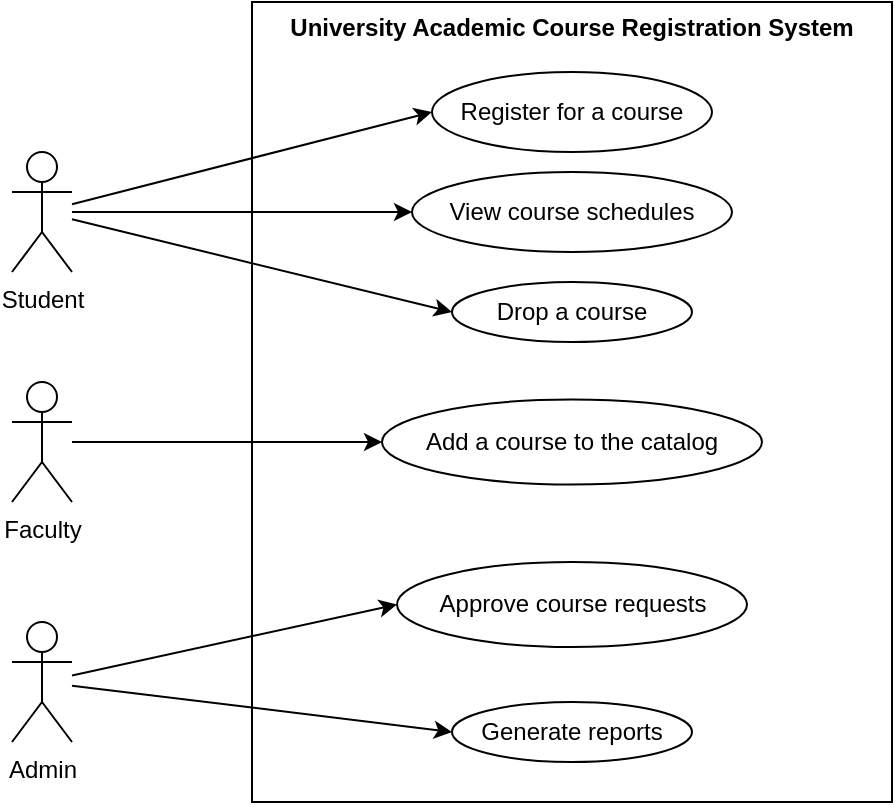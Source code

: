 <mxfile>
    <diagram id="Vsi3HjvKR1sQtmuau2Il" name="Page-1">
        <mxGraphModel dx="576" dy="440" grid="1" gridSize="10" guides="1" tooltips="1" connect="1" arrows="1" fold="1" page="1" pageScale="1" pageWidth="850" pageHeight="1100" math="0" shadow="0">
            <root>
                <mxCell id="0"/>
                <mxCell id="1" parent="0"/>
                <mxCell id="3" value="&lt;b&gt;University Academic Course Registration System&lt;br&gt;&lt;br&gt;&lt;br&gt;&lt;br&gt;&lt;br&gt;&lt;br&gt;&lt;br&gt;&lt;br&gt;&lt;br&gt;&lt;br&gt;&lt;br&gt;&lt;br&gt;&lt;br&gt;&lt;br&gt;&lt;br&gt;&lt;br&gt;&lt;br&gt;&lt;br&gt;&lt;br&gt;&lt;br&gt;&lt;br&gt;&lt;br&gt;&lt;br&gt;&lt;br&gt;&lt;br&gt;&lt;br&gt;&lt;br&gt;&lt;/b&gt;" style="rounded=0;whiteSpace=wrap;html=1;" vertex="1" parent="1">
                    <mxGeometry x="200" y="30" width="320" height="400" as="geometry"/>
                </mxCell>
                <mxCell id="11" style="edgeStyle=none;html=1;entryX=0;entryY=0.5;entryDx=0;entryDy=0;" edge="1" parent="1" source="4" target="9">
                    <mxGeometry relative="1" as="geometry"/>
                </mxCell>
                <mxCell id="12" style="edgeStyle=none;html=1;entryX=0;entryY=0.5;entryDx=0;entryDy=0;" edge="1" parent="1" source="4" target="8">
                    <mxGeometry relative="1" as="geometry"/>
                </mxCell>
                <mxCell id="13" style="edgeStyle=none;html=1;entryX=0;entryY=0.5;entryDx=0;entryDy=0;" edge="1" parent="1" source="4" target="10">
                    <mxGeometry relative="1" as="geometry"/>
                </mxCell>
                <mxCell id="4" value="Student" style="shape=umlActor;verticalLabelPosition=bottom;verticalAlign=top;html=1;outlineConnect=0;" vertex="1" parent="1">
                    <mxGeometry x="80" y="105" width="30" height="60" as="geometry"/>
                </mxCell>
                <mxCell id="15" style="edgeStyle=none;html=1;entryX=0;entryY=0.5;entryDx=0;entryDy=0;" edge="1" parent="1" source="5" target="14">
                    <mxGeometry relative="1" as="geometry"/>
                </mxCell>
                <mxCell id="5" value="Faculty" style="shape=umlActor;verticalLabelPosition=bottom;verticalAlign=top;html=1;outlineConnect=0;" vertex="1" parent="1">
                    <mxGeometry x="80" y="220" width="30" height="60" as="geometry"/>
                </mxCell>
                <mxCell id="18" style="edgeStyle=none;html=1;entryX=0;entryY=0.5;entryDx=0;entryDy=0;" edge="1" parent="1" source="6" target="16">
                    <mxGeometry relative="1" as="geometry"/>
                </mxCell>
                <mxCell id="19" style="edgeStyle=none;html=1;entryX=0;entryY=0.5;entryDx=0;entryDy=0;" edge="1" parent="1" source="6" target="17">
                    <mxGeometry relative="1" as="geometry"/>
                </mxCell>
                <mxCell id="6" value="Admin" style="shape=umlActor;verticalLabelPosition=bottom;verticalAlign=top;html=1;outlineConnect=0;" vertex="1" parent="1">
                    <mxGeometry x="80" y="340" width="30" height="60" as="geometry"/>
                </mxCell>
                <mxCell id="8" value="Register for a course" style="ellipse;whiteSpace=wrap;html=1;" vertex="1" parent="1">
                    <mxGeometry x="290" y="65" width="140" height="40" as="geometry"/>
                </mxCell>
                <mxCell id="9" value="View course schedules" style="ellipse;whiteSpace=wrap;html=1;" vertex="1" parent="1">
                    <mxGeometry x="280" y="115" width="160" height="40" as="geometry"/>
                </mxCell>
                <mxCell id="10" value="Drop a course" style="ellipse;whiteSpace=wrap;html=1;" vertex="1" parent="1">
                    <mxGeometry x="300" y="170" width="120" height="30" as="geometry"/>
                </mxCell>
                <mxCell id="14" value="Add a course to the catalog" style="ellipse;whiteSpace=wrap;html=1;" vertex="1" parent="1">
                    <mxGeometry x="265" y="228.75" width="190" height="42.5" as="geometry"/>
                </mxCell>
                <mxCell id="16" value="Approve course requests" style="ellipse;whiteSpace=wrap;html=1;" vertex="1" parent="1">
                    <mxGeometry x="272.5" y="310" width="175" height="42.5" as="geometry"/>
                </mxCell>
                <mxCell id="17" value="Generate reports" style="ellipse;whiteSpace=wrap;html=1;" vertex="1" parent="1">
                    <mxGeometry x="300" y="380" width="120" height="30" as="geometry"/>
                </mxCell>
            </root>
        </mxGraphModel>
    </diagram>
</mxfile>